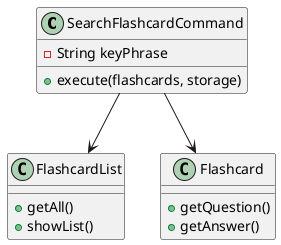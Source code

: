@startuml
class SearchFlashcardCommand {
  - String keyPhrase
  + execute(flashcards, storage)
}

class FlashcardList {
  + getAll()
  + showList()
}

class Flashcard {
  + getQuestion()
  + getAnswer()
}

SearchFlashcardCommand --> FlashcardList
SearchFlashcardCommand --> Flashcard
@enduml